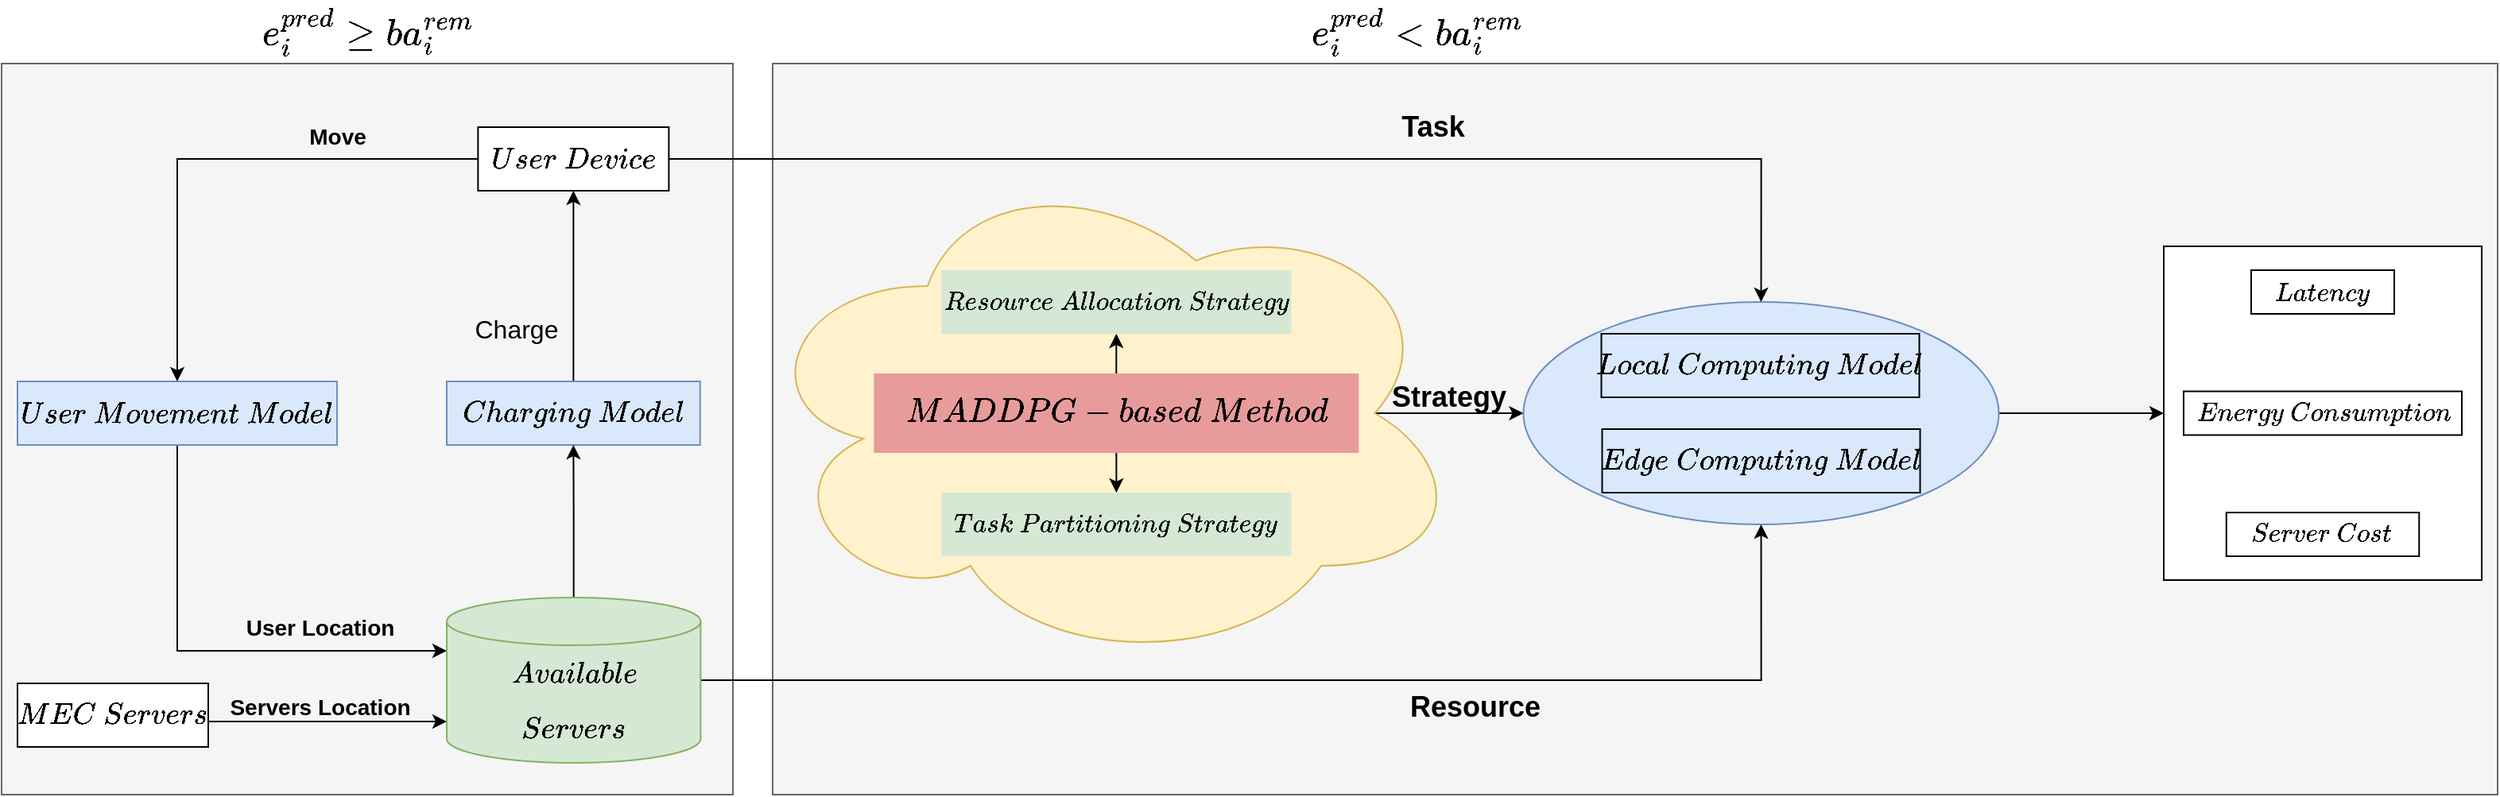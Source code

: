 <mxfile version="20.4.2" type="github">
  <diagram id="8HXd06Zs-zNEdsr8r8aW" name="第 1 页">
    <mxGraphModel dx="1422" dy="1941" grid="1" gridSize="10" guides="1" tooltips="1" connect="1" arrows="1" fold="1" page="1" pageScale="1" pageWidth="827" pageHeight="1169" math="1" shadow="0">
      <root>
        <mxCell id="0" />
        <mxCell id="1" parent="0" />
        <mxCell id="DW0vB-UItoo3-7lF0b40-113" value="" style="rounded=0;whiteSpace=wrap;html=1;fontSize=20;fillColor=#f5f5f5;strokeColor=#666666;fontColor=#333333;" vertex="1" parent="1">
          <mxGeometry x="515" y="-920" width="1085" height="460" as="geometry" />
        </mxCell>
        <mxCell id="DW0vB-UItoo3-7lF0b40-136" value="" style="rounded=0;whiteSpace=wrap;html=1;fontSize=18;" vertex="1" parent="1">
          <mxGeometry x="1390" y="-805" width="200" height="210" as="geometry" />
        </mxCell>
        <mxCell id="DW0vB-UItoo3-7lF0b40-137" style="edgeStyle=orthogonalEdgeStyle;rounded=0;orthogonalLoop=1;jettySize=auto;html=1;fontSize=18;" edge="1" parent="1" source="DW0vB-UItoo3-7lF0b40-119" target="DW0vB-UItoo3-7lF0b40-136">
          <mxGeometry relative="1" as="geometry" />
        </mxCell>
        <mxCell id="DW0vB-UItoo3-7lF0b40-119" value="" style="ellipse;whiteSpace=wrap;html=1;fontSize=20;fillColor=#dae8fc;strokeColor=#6c8ebf;" vertex="1" parent="1">
          <mxGeometry x="987.25" y="-770" width="299" height="140" as="geometry" />
        </mxCell>
        <mxCell id="DW0vB-UItoo3-7lF0b40-135" style="edgeStyle=orthogonalEdgeStyle;rounded=0;orthogonalLoop=1;jettySize=auto;html=1;exitX=0.875;exitY=0.5;exitDx=0;exitDy=0;exitPerimeter=0;fontSize=18;" edge="1" parent="1" source="DW0vB-UItoo3-7lF0b40-114" target="DW0vB-UItoo3-7lF0b40-119">
          <mxGeometry relative="1" as="geometry" />
        </mxCell>
        <mxCell id="DW0vB-UItoo3-7lF0b40-114" value="" style="ellipse;shape=cloud;whiteSpace=wrap;html=1;fontSize=20;fillColor=#fff2cc;strokeColor=#d6b656;" vertex="1" parent="1">
          <mxGeometry x="500" y="-860" width="450" height="320" as="geometry" />
        </mxCell>
        <mxCell id="DW0vB-UItoo3-7lF0b40-99" value="" style="whiteSpace=wrap;html=1;aspect=fixed;fontSize=16;fillColor=#f5f5f5;strokeColor=#666666;fontColor=#333333;" vertex="1" parent="1">
          <mxGeometry x="30" y="-920" width="460" height="460" as="geometry" />
        </mxCell>
        <mxCell id="DW0vB-UItoo3-7lF0b40-106" style="edgeStyle=orthogonalEdgeStyle;rounded=0;orthogonalLoop=1;jettySize=auto;html=1;entryX=0;entryY=0;entryDx=0;entryDy=33.5;entryPerimeter=0;fontSize=20;" edge="1" parent="1" source="DW0vB-UItoo3-7lF0b40-3" target="DW0vB-UItoo3-7lF0b40-94">
          <mxGeometry relative="1" as="geometry">
            <Array as="points">
              <mxPoint x="141" y="-550" />
            </Array>
          </mxGeometry>
        </mxCell>
        <mxCell id="DW0vB-UItoo3-7lF0b40-3" value="&lt;div&gt;&lt;font style=&quot;font-size: 16px&quot;&gt;$$ User \ Movement&amp;nbsp; \ Model $$&lt;/font&gt;&lt;/div&gt;" style="rounded=0;whiteSpace=wrap;html=1;fillColor=#dae8fc;strokeColor=#6c8ebf;" vertex="1" parent="1">
          <mxGeometry x="40" y="-720" width="201" height="40" as="geometry" />
        </mxCell>
        <mxCell id="DW0vB-UItoo3-7lF0b40-74" value="" style="edgeStyle=orthogonalEdgeStyle;rounded=0;orthogonalLoop=1;jettySize=auto;html=1;fontSize=16;" edge="1" parent="1" source="DW0vB-UItoo3-7lF0b40-5" target="DW0vB-UItoo3-7lF0b40-15">
          <mxGeometry relative="1" as="geometry" />
        </mxCell>
        <mxCell id="DW0vB-UItoo3-7lF0b40-5" value="&lt;div&gt;&lt;font style=&quot;font-size: 16px&quot;&gt;$$ Charging\&amp;nbsp; Model $$&lt;/font&gt;&lt;/div&gt;" style="rounded=0;whiteSpace=wrap;html=1;fillColor=#dae8fc;strokeColor=#6c8ebf;" vertex="1" parent="1">
          <mxGeometry x="310" y="-720" width="159.38" height="40" as="geometry" />
        </mxCell>
        <mxCell id="DW0vB-UItoo3-7lF0b40-7" value="&lt;div&gt;&lt;b&gt;&lt;font style=&quot;font-size: 16px&quot;&gt;$$ Local \ Computing \ Model $$&lt;/font&gt;&lt;/b&gt;&lt;/div&gt;" style="rounded=0;whiteSpace=wrap;html=1;fillColor=#dae8fc;strokeColor=default;" vertex="1" parent="1">
          <mxGeometry x="1036.25" y="-750" width="200" height="40" as="geometry" />
        </mxCell>
        <mxCell id="DW0vB-UItoo3-7lF0b40-9" value="&lt;div&gt;&lt;font style=&quot;font-size: 16px&quot;&gt;$$ Edge \ Computing \ Model $$&lt;/font&gt;&lt;/div&gt;" style="rounded=0;whiteSpace=wrap;html=1;fillColor=#dae8fc;strokeColor=default;" vertex="1" parent="1">
          <mxGeometry x="1036.75" y="-690" width="200" height="40" as="geometry" />
        </mxCell>
        <mxCell id="DW0vB-UItoo3-7lF0b40-10" value="&lt;font style=&quot;font-size: 14px&quot;&gt;$$Energy \ Consumption$$&lt;/font&gt;" style="rounded=0;whiteSpace=wrap;html=1;fontSize=18;strokeColor=default;" vertex="1" parent="1">
          <mxGeometry x="1402.5" y="-713.75" width="175" height="27.5" as="geometry" />
        </mxCell>
        <mxCell id="DW0vB-UItoo3-7lF0b40-75" style="edgeStyle=orthogonalEdgeStyle;rounded=0;orthogonalLoop=1;jettySize=auto;html=1;fontSize=16;" edge="1" parent="1" source="DW0vB-UItoo3-7lF0b40-15" target="DW0vB-UItoo3-7lF0b40-3">
          <mxGeometry relative="1" as="geometry" />
        </mxCell>
        <mxCell id="DW0vB-UItoo3-7lF0b40-132" style="edgeStyle=orthogonalEdgeStyle;rounded=0;orthogonalLoop=1;jettySize=auto;html=1;entryX=0.5;entryY=0;entryDx=0;entryDy=0;fontSize=18;" edge="1" parent="1" source="DW0vB-UItoo3-7lF0b40-15" target="DW0vB-UItoo3-7lF0b40-119">
          <mxGeometry relative="1" as="geometry" />
        </mxCell>
        <mxCell id="DW0vB-UItoo3-7lF0b40-15" value="&lt;div style=&quot;font-size: 16px;&quot;&gt;&lt;font style=&quot;font-size: 16px;&quot;&gt;$$ User \ Device $$&lt;/font&gt;&lt;/div&gt;" style="rounded=0;whiteSpace=wrap;html=1;" vertex="1" parent="1">
          <mxGeometry x="329.69" y="-880" width="120" height="40" as="geometry" />
        </mxCell>
        <mxCell id="DW0vB-UItoo3-7lF0b40-18" value="&lt;div&gt;&lt;font style=&quot;font-size: 18px&quot;&gt;&lt;font style=&quot;font-size: 14px&quot;&gt;$$ Task \ Partitioning \ Strategy $$&lt;/font&gt;&lt;/font&gt;&lt;/div&gt;" style="rounded=0;whiteSpace=wrap;html=1;fillColor=#d5e8d4;strokeColor=none;" vertex="1" parent="1">
          <mxGeometry x="621.16" y="-650" width="220" height="40" as="geometry" />
        </mxCell>
        <mxCell id="DW0vB-UItoo3-7lF0b40-20" value="&lt;div&gt;&lt;font style=&quot;font-size: 14px&quot;&gt;$$ Resource \ Allocation \ Strategy $$&lt;/font&gt;&lt;/div&gt;" style="rounded=0;whiteSpace=wrap;html=1;fillColor=#d5e8d4;strokeColor=none;" vertex="1" parent="1">
          <mxGeometry x="621.16" y="-790" width="220" height="40" as="geometry" />
        </mxCell>
        <mxCell id="DW0vB-UItoo3-7lF0b40-24" value="&lt;div&gt;&lt;font style=&quot;font-size: 14px&quot;&gt;$$Server \ Cost$$&lt;/font&gt;&lt;/div&gt;" style="rounded=0;whiteSpace=wrap;html=1;fontSize=18;strokeColor=default;" vertex="1" parent="1">
          <mxGeometry x="1429.38" y="-637.5" width="121.25" height="27.5" as="geometry" />
        </mxCell>
        <mxCell id="DW0vB-UItoo3-7lF0b40-25" value="&lt;div&gt;&lt;font style=&quot;font-size: 14px&quot;&gt;$$ Latency$$&lt;/font&gt;&lt;/div&gt;" style="rounded=0;whiteSpace=wrap;html=1;fontSize=18;strokeColor=default;" vertex="1" parent="1">
          <mxGeometry x="1445" y="-790" width="90" height="27.5" as="geometry" />
        </mxCell>
        <mxCell id="DW0vB-UItoo3-7lF0b40-87" value="" style="edgeStyle=orthogonalEdgeStyle;rounded=0;orthogonalLoop=1;jettySize=auto;html=1;fontSize=14;" edge="1" parent="1" source="DW0vB-UItoo3-7lF0b40-28" target="DW0vB-UItoo3-7lF0b40-18">
          <mxGeometry relative="1" as="geometry" />
        </mxCell>
        <mxCell id="DW0vB-UItoo3-7lF0b40-88" style="edgeStyle=orthogonalEdgeStyle;rounded=0;orthogonalLoop=1;jettySize=auto;html=1;exitX=0.5;exitY=0;exitDx=0;exitDy=0;entryX=0.5;entryY=1;entryDx=0;entryDy=0;fontSize=14;" edge="1" parent="1" source="DW0vB-UItoo3-7lF0b40-28" target="DW0vB-UItoo3-7lF0b40-20">
          <mxGeometry relative="1" as="geometry" />
        </mxCell>
        <mxCell id="DW0vB-UItoo3-7lF0b40-28" value="$$MADDPG-based \ Method$$" style="rounded=0;whiteSpace=wrap;html=1;fontSize=18;strokeColor=none;fillColor=#E89B9B;" vertex="1" parent="1">
          <mxGeometry x="578.66" y="-725" width="305" height="50" as="geometry" />
        </mxCell>
        <mxCell id="DW0vB-UItoo3-7lF0b40-111" style="edgeStyle=orthogonalEdgeStyle;rounded=0;orthogonalLoop=1;jettySize=auto;html=1;entryX=0;entryY=0;entryDx=0;entryDy=78;entryPerimeter=0;fontSize=20;" edge="1" parent="1" source="DW0vB-UItoo3-7lF0b40-29" target="DW0vB-UItoo3-7lF0b40-94">
          <mxGeometry relative="1" as="geometry">
            <Array as="points">
              <mxPoint x="260" y="-506" />
              <mxPoint x="260" y="-506" />
            </Array>
          </mxGeometry>
        </mxCell>
        <mxCell id="DW0vB-UItoo3-7lF0b40-29" value="$$MEC\ Servers$$" style="rounded=0;whiteSpace=wrap;html=1;fontSize=16;" vertex="1" parent="1">
          <mxGeometry x="40" y="-530" width="120" height="40" as="geometry" />
        </mxCell>
        <mxCell id="DW0vB-UItoo3-7lF0b40-31" value="&lt;div style=&quot;font-size: 14px;&quot;&gt;&lt;b&gt;&lt;font style=&quot;font-size: 14px;&quot;&gt;User Location&lt;/font&gt;&lt;/b&gt;&lt;/div&gt;" style="text;html=1;align=center;verticalAlign=middle;resizable=0;points=[];autosize=1;strokeColor=none;fillColor=none;" vertex="1" parent="1">
          <mxGeometry x="170" y="-580" width="120" height="30" as="geometry" />
        </mxCell>
        <mxCell id="DW0vB-UItoo3-7lF0b40-33" value="&lt;b&gt;&lt;font style=&quot;font-size: 14px;&quot;&gt;Servers Location&lt;/font&gt;&lt;/b&gt;" style="text;html=1;align=center;verticalAlign=middle;resizable=0;points=[];autosize=1;strokeColor=none;fillColor=none;" vertex="1" parent="1">
          <mxGeometry x="160" y="-530" width="140" height="30" as="geometry" />
        </mxCell>
        <mxCell id="DW0vB-UItoo3-7lF0b40-38" value="&lt;font style=&quot;font-size: 20px;&quot;&gt;$$e_i^{pred} \geq ba_i^{rem}$$&lt;/font&gt;" style="text;html=1;align=center;verticalAlign=middle;resizable=0;points=[];autosize=1;strokeColor=none;fillColor=none;" vertex="1" parent="1">
          <mxGeometry x="110" y="-960" width="300" height="40" as="geometry" />
        </mxCell>
        <mxCell id="DW0vB-UItoo3-7lF0b40-39" value="&lt;font style=&quot;font-size: 18px;&quot;&gt;&lt;b&gt;Task&lt;/b&gt;&lt;/font&gt;" style="text;html=1;align=center;verticalAlign=middle;resizable=0;points=[];autosize=1;strokeColor=none;fillColor=none;fontSize=15;" vertex="1" parent="1">
          <mxGeometry x="900" y="-900" width="60" height="40" as="geometry" />
        </mxCell>
        <mxCell id="DW0vB-UItoo3-7lF0b40-40" value="&lt;b&gt;&lt;font style=&quot;font-size: 20px;&quot;&gt;$$e_i^{pred}&amp;lt;ba_i^{rem}$$&lt;/font&gt;&lt;/b&gt;" style="text;html=1;align=center;verticalAlign=middle;resizable=0;points=[];autosize=1;strokeColor=none;fillColor=none;" vertex="1" parent="1">
          <mxGeometry x="780" y="-960" width="280" height="40" as="geometry" />
        </mxCell>
        <mxCell id="DW0vB-UItoo3-7lF0b40-84" value="&lt;b&gt;&lt;font style=&quot;font-size: 14px;&quot;&gt;Move&lt;/font&gt;&lt;/b&gt;" style="text;html=1;align=center;verticalAlign=middle;resizable=0;points=[];autosize=1;strokeColor=none;fillColor=none;fontSize=16;" vertex="1" parent="1">
          <mxGeometry x="210.55" y="-890" width="60" height="30" as="geometry" />
        </mxCell>
        <mxCell id="DW0vB-UItoo3-7lF0b40-98" style="edgeStyle=orthogonalEdgeStyle;rounded=0;orthogonalLoop=1;jettySize=auto;html=1;entryX=0.5;entryY=1;entryDx=0;entryDy=0;fontSize=16;" edge="1" parent="1" source="DW0vB-UItoo3-7lF0b40-94" target="DW0vB-UItoo3-7lF0b40-5">
          <mxGeometry relative="1" as="geometry" />
        </mxCell>
        <mxCell id="DW0vB-UItoo3-7lF0b40-120" style="edgeStyle=orthogonalEdgeStyle;rounded=0;orthogonalLoop=1;jettySize=auto;html=1;fontSize=20;" edge="1" parent="1" source="DW0vB-UItoo3-7lF0b40-94" target="DW0vB-UItoo3-7lF0b40-119">
          <mxGeometry relative="1" as="geometry" />
        </mxCell>
        <mxCell id="DW0vB-UItoo3-7lF0b40-94" value="&lt;div&gt;&lt;font style=&quot;font-size: 16px;&quot;&gt;$$Available$$&lt;/font&gt;&lt;/div&gt;&lt;div&gt;&lt;font style=&quot;font-size: 16px;&quot;&gt;$$Servers$$&lt;/font&gt;&lt;/div&gt;" style="shape=cylinder3;whiteSpace=wrap;html=1;boundedLbl=1;backgroundOutline=1;size=15;fontSize=14;fillColor=#d5e8d4;strokeColor=#82b366;" vertex="1" parent="1">
          <mxGeometry x="310" y="-584" width="159.69" height="104" as="geometry" />
        </mxCell>
        <mxCell id="DW0vB-UItoo3-7lF0b40-125" style="edgeStyle=orthogonalEdgeStyle;rounded=0;orthogonalLoop=1;jettySize=auto;html=1;exitX=0.5;exitY=1;exitDx=0;exitDy=0;fontSize=20;" edge="1" parent="1" source="DW0vB-UItoo3-7lF0b40-7" target="DW0vB-UItoo3-7lF0b40-7">
          <mxGeometry relative="1" as="geometry" />
        </mxCell>
        <mxCell id="DW0vB-UItoo3-7lF0b40-127" value="&lt;div style=&quot;font-size: 18px;&quot;&gt;&lt;font style=&quot;font-size: 18px;&quot;&gt;&lt;b&gt;&lt;font style=&quot;font-size: 18px;&quot;&gt;Resource&lt;/font&gt;&lt;/b&gt;&lt;/font&gt;&lt;/div&gt;" style="text;html=1;strokeColor=none;fillColor=none;align=center;verticalAlign=middle;whiteSpace=wrap;rounded=0;fontSize=20;" vertex="1" parent="1">
          <mxGeometry x="927.25" y="-530" width="60" height="30" as="geometry" />
        </mxCell>
        <mxCell id="DW0vB-UItoo3-7lF0b40-131" value="&lt;font style=&quot;font-size: 16px;&quot;&gt;Charge&lt;/font&gt;" style="text;html=1;strokeColor=none;fillColor=none;align=center;verticalAlign=middle;whiteSpace=wrap;rounded=0;fontSize=20;" vertex="1" parent="1">
          <mxGeometry x="324" y="-770" width="60" height="30" as="geometry" />
        </mxCell>
        <mxCell id="DW0vB-UItoo3-7lF0b40-134" value="&lt;b&gt;&lt;font style=&quot;font-size: 18px;&quot;&gt;Strategy&lt;/font&gt;&lt;/b&gt;" style="text;html=1;align=center;verticalAlign=middle;resizable=0;points=[];autosize=1;strokeColor=none;fillColor=none;fontSize=15;" vertex="1" parent="1">
          <mxGeometry x="890" y="-730" width="100" height="40" as="geometry" />
        </mxCell>
      </root>
    </mxGraphModel>
  </diagram>
</mxfile>
